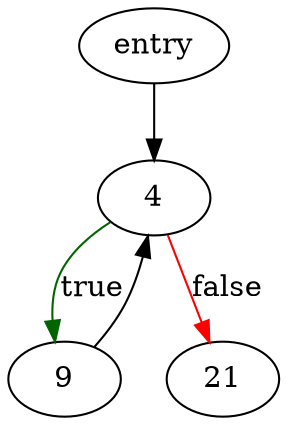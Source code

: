 digraph "sqlite3CloseSavepoints" {
	// Node definitions.
	1 [label=entry];
	4;
	9;
	21;

	// Edge definitions.
	1 -> 4;
	4 -> 9 [
		color=darkgreen
		label=true
	];
	4 -> 21 [
		color=red
		label=false
	];
	9 -> 4;
}